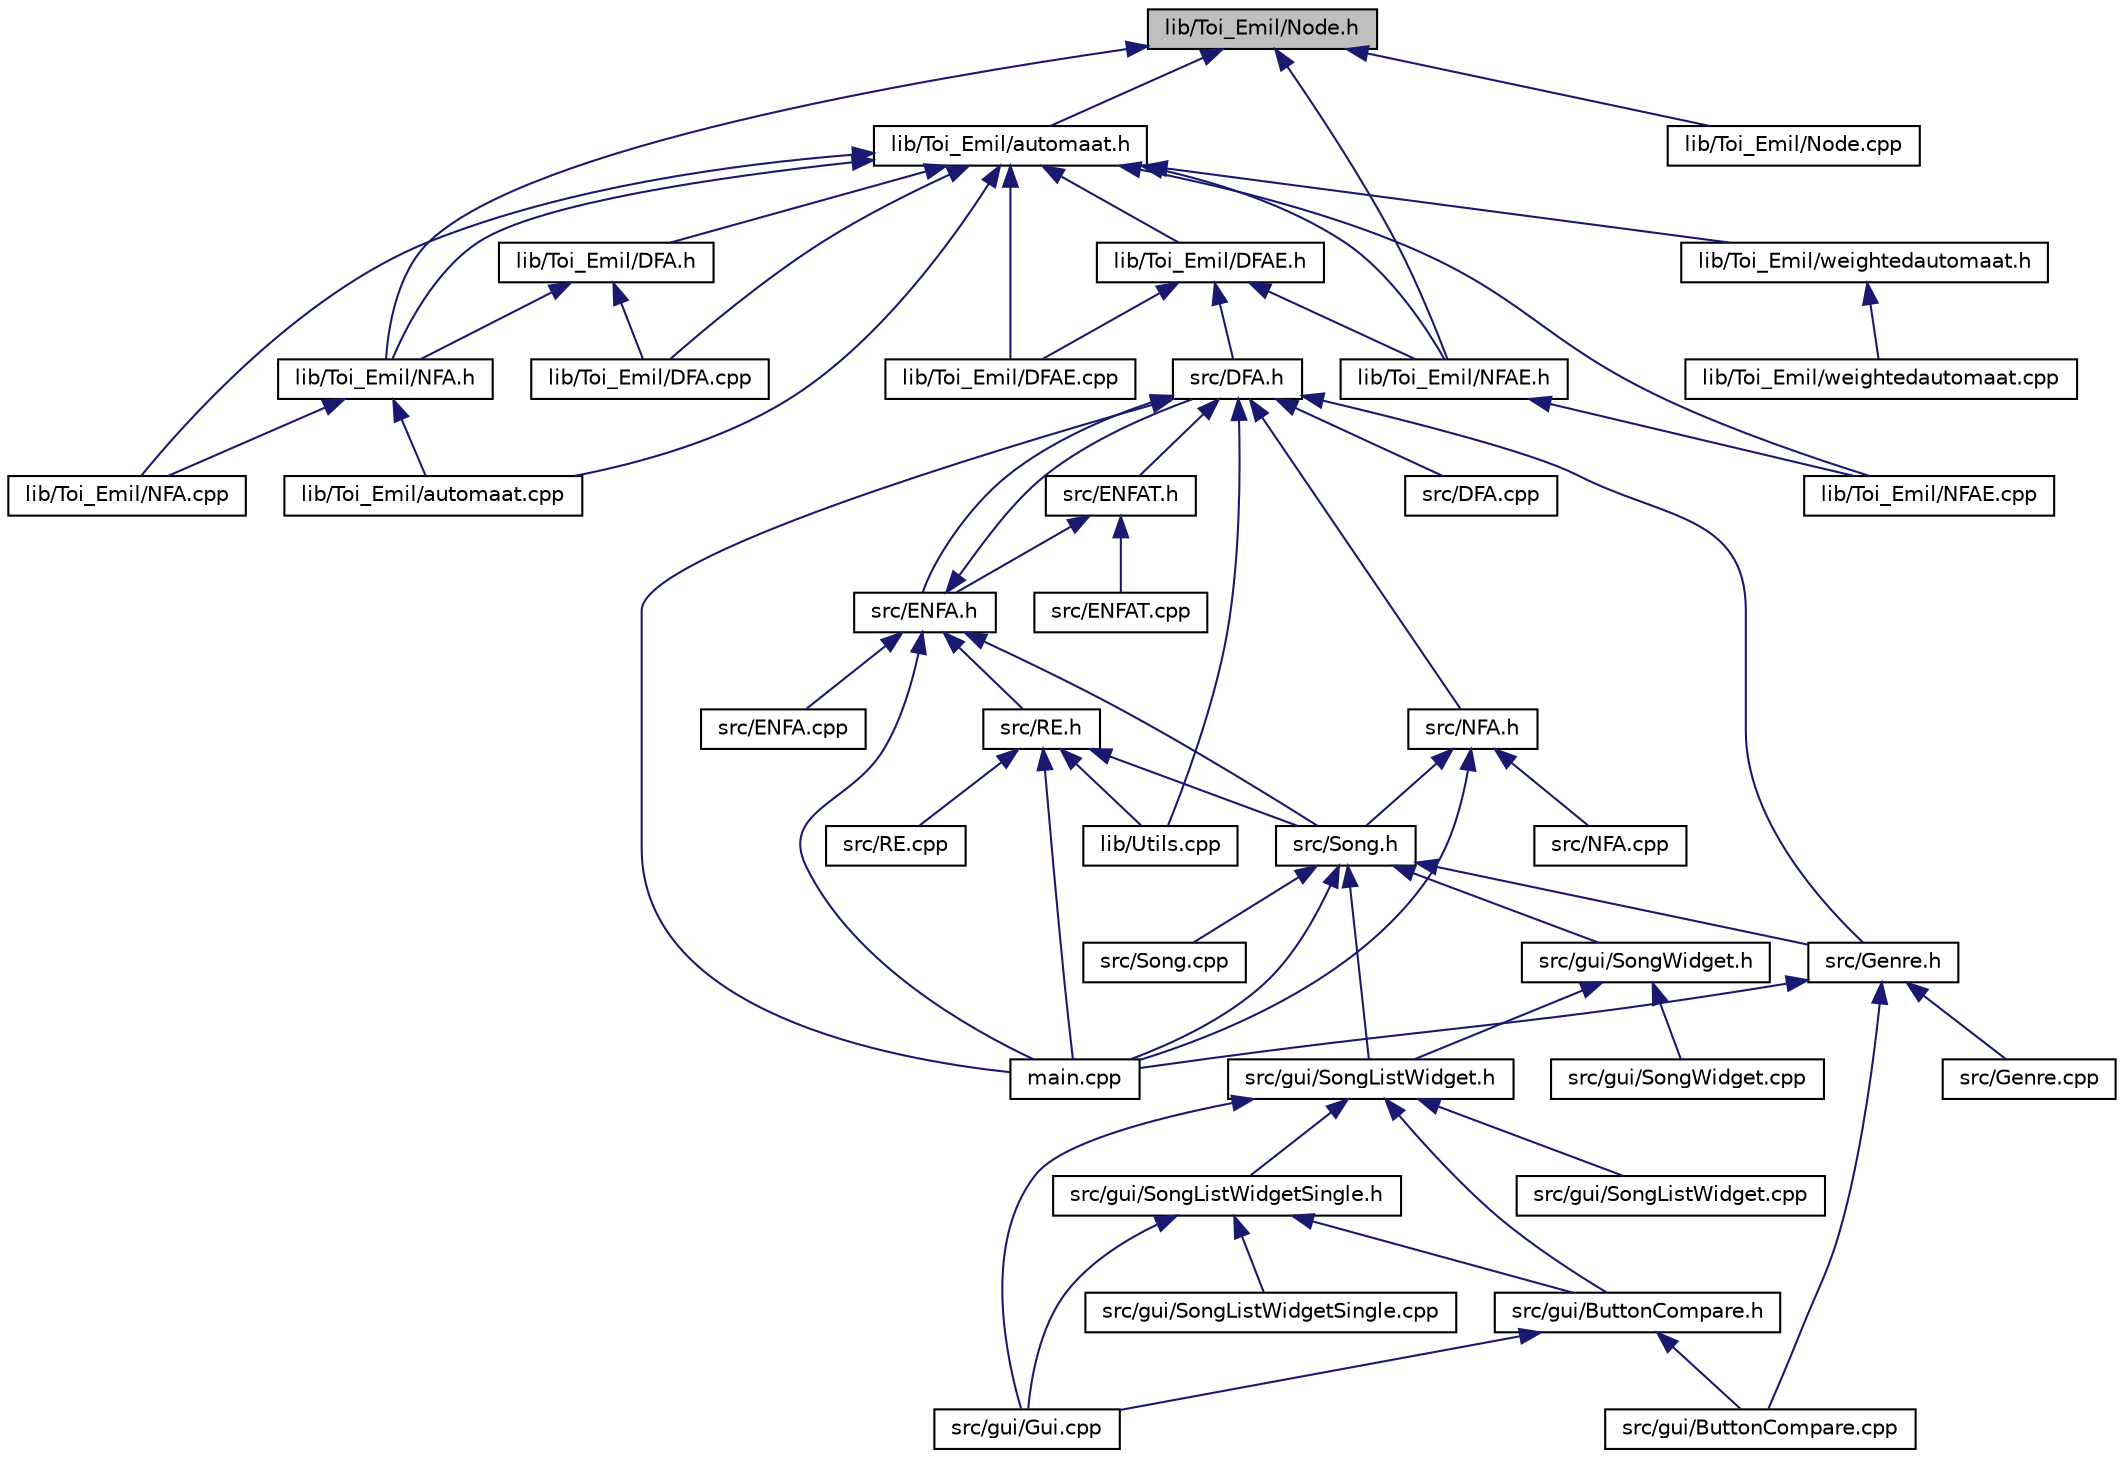 digraph "lib/Toi_Emil/Node.h"
{
 // LATEX_PDF_SIZE
  edge [fontname="Helvetica",fontsize="10",labelfontname="Helvetica",labelfontsize="10"];
  node [fontname="Helvetica",fontsize="10",shape=record];
  Node1 [label="lib/Toi_Emil/Node.h",height=0.2,width=0.4,color="black", fillcolor="grey75", style="filled", fontcolor="black",tooltip=" "];
  Node1 -> Node2 [dir="back",color="midnightblue",fontsize="10",style="solid",fontname="Helvetica"];
  Node2 [label="lib/Toi_Emil/automaat.h",height=0.2,width=0.4,color="black", fillcolor="white", style="filled",URL="$automaat_8h.html",tooltip=" "];
  Node2 -> Node3 [dir="back",color="midnightblue",fontsize="10",style="solid",fontname="Helvetica"];
  Node3 [label="lib/Toi_Emil/automaat.cpp",height=0.2,width=0.4,color="black", fillcolor="white", style="filled",URL="$automaat_8cpp.html",tooltip=" "];
  Node2 -> Node4 [dir="back",color="midnightblue",fontsize="10",style="solid",fontname="Helvetica"];
  Node4 [label="lib/Toi_Emil/NFA.h",height=0.2,width=0.4,color="black", fillcolor="white", style="filled",URL="$lib_2Toi__Emil_2NFA_8h.html",tooltip=" "];
  Node4 -> Node3 [dir="back",color="midnightblue",fontsize="10",style="solid",fontname="Helvetica"];
  Node4 -> Node5 [dir="back",color="midnightblue",fontsize="10",style="solid",fontname="Helvetica"];
  Node5 [label="lib/Toi_Emil/NFA.cpp",height=0.2,width=0.4,color="black", fillcolor="white", style="filled",URL="$lib_2Toi__Emil_2NFA_8cpp.html",tooltip=" "];
  Node2 -> Node6 [dir="back",color="midnightblue",fontsize="10",style="solid",fontname="Helvetica"];
  Node6 [label="lib/Toi_Emil/DFA.h",height=0.2,width=0.4,color="black", fillcolor="white", style="filled",URL="$lib_2Toi__Emil_2DFA_8h.html",tooltip=" "];
  Node6 -> Node4 [dir="back",color="midnightblue",fontsize="10",style="solid",fontname="Helvetica"];
  Node6 -> Node7 [dir="back",color="midnightblue",fontsize="10",style="solid",fontname="Helvetica"];
  Node7 [label="lib/Toi_Emil/DFA.cpp",height=0.2,width=0.4,color="black", fillcolor="white", style="filled",URL="$lib_2Toi__Emil_2DFA_8cpp.html",tooltip=" "];
  Node2 -> Node7 [dir="back",color="midnightblue",fontsize="10",style="solid",fontname="Helvetica"];
  Node2 -> Node8 [dir="back",color="midnightblue",fontsize="10",style="solid",fontname="Helvetica"];
  Node8 [label="lib/Toi_Emil/DFAE.h",height=0.2,width=0.4,color="black", fillcolor="white", style="filled",URL="$DFAE_8h.html",tooltip=" "];
  Node8 -> Node9 [dir="back",color="midnightblue",fontsize="10",style="solid",fontname="Helvetica"];
  Node9 [label="lib/Toi_Emil/DFAE.cpp",height=0.2,width=0.4,color="black", fillcolor="white", style="filled",URL="$DFAE_8cpp.html",tooltip=" "];
  Node8 -> Node10 [dir="back",color="midnightblue",fontsize="10",style="solid",fontname="Helvetica"];
  Node10 [label="lib/Toi_Emil/NFAE.h",height=0.2,width=0.4,color="black", fillcolor="white", style="filled",URL="$NFAE_8h.html",tooltip=" "];
  Node10 -> Node11 [dir="back",color="midnightblue",fontsize="10",style="solid",fontname="Helvetica"];
  Node11 [label="lib/Toi_Emil/NFAE.cpp",height=0.2,width=0.4,color="black", fillcolor="white", style="filled",URL="$NFAE_8cpp.html",tooltip=" "];
  Node8 -> Node12 [dir="back",color="midnightblue",fontsize="10",style="solid",fontname="Helvetica"];
  Node12 [label="src/DFA.h",height=0.2,width=0.4,color="black", fillcolor="white", style="filled",URL="$src_2DFA_8h.html",tooltip=" "];
  Node12 -> Node13 [dir="back",color="midnightblue",fontsize="10",style="solid",fontname="Helvetica"];
  Node13 [label="src/ENFAT.h",height=0.2,width=0.4,color="black", fillcolor="white", style="filled",URL="$src_2ENFAT_8h.html",tooltip=" "];
  Node13 -> Node14 [dir="back",color="midnightblue",fontsize="10",style="solid",fontname="Helvetica"];
  Node14 [label="src/ENFA.h",height=0.2,width=0.4,color="black", fillcolor="white", style="filled",URL="$src_2ENFA_8h.html",tooltip=" "];
  Node14 -> Node15 [dir="back",color="midnightblue",fontsize="10",style="solid",fontname="Helvetica"];
  Node15 [label="src/RE.h",height=0.2,width=0.4,color="black", fillcolor="white", style="filled",URL="$src_2RE_8h.html",tooltip=" "];
  Node15 -> Node16 [dir="back",color="midnightblue",fontsize="10",style="solid",fontname="Helvetica"];
  Node16 [label="lib/Utils.cpp",height=0.2,width=0.4,color="black", fillcolor="white", style="filled",URL="$Utils_8cpp.html",tooltip=" "];
  Node15 -> Node17 [dir="back",color="midnightblue",fontsize="10",style="solid",fontname="Helvetica"];
  Node17 [label="main.cpp",height=0.2,width=0.4,color="black", fillcolor="white", style="filled",URL="$main_8cpp.html",tooltip=" "];
  Node15 -> Node18 [dir="back",color="midnightblue",fontsize="10",style="solid",fontname="Helvetica"];
  Node18 [label="src/Song.h",height=0.2,width=0.4,color="black", fillcolor="white", style="filled",URL="$src_2Song_8h.html",tooltip=" "];
  Node18 -> Node17 [dir="back",color="midnightblue",fontsize="10",style="solid",fontname="Helvetica"];
  Node18 -> Node19 [dir="back",color="midnightblue",fontsize="10",style="solid",fontname="Helvetica"];
  Node19 [label="src/Genre.h",height=0.2,width=0.4,color="black", fillcolor="white", style="filled",URL="$src_2Genre_8h.html",tooltip=" "];
  Node19 -> Node17 [dir="back",color="midnightblue",fontsize="10",style="solid",fontname="Helvetica"];
  Node19 -> Node20 [dir="back",color="midnightblue",fontsize="10",style="solid",fontname="Helvetica"];
  Node20 [label="src/Genre.cpp",height=0.2,width=0.4,color="black", fillcolor="white", style="filled",URL="$src_2Genre_8cpp.html",tooltip=" "];
  Node19 -> Node21 [dir="back",color="midnightblue",fontsize="10",style="solid",fontname="Helvetica"];
  Node21 [label="src/gui/ButtonCompare.cpp",height=0.2,width=0.4,color="black", fillcolor="white", style="filled",URL="$ButtonCompare_8cpp.html",tooltip=" "];
  Node18 -> Node22 [dir="back",color="midnightblue",fontsize="10",style="solid",fontname="Helvetica"];
  Node22 [label="src/gui/SongListWidget.h",height=0.2,width=0.4,color="black", fillcolor="white", style="filled",URL="$SongListWidget_8h.html",tooltip=" "];
  Node22 -> Node23 [dir="back",color="midnightblue",fontsize="10",style="solid",fontname="Helvetica"];
  Node23 [label="src/gui/ButtonCompare.h",height=0.2,width=0.4,color="black", fillcolor="white", style="filled",URL="$ButtonCompare_8h.html",tooltip=" "];
  Node23 -> Node21 [dir="back",color="midnightblue",fontsize="10",style="solid",fontname="Helvetica"];
  Node23 -> Node24 [dir="back",color="midnightblue",fontsize="10",style="solid",fontname="Helvetica"];
  Node24 [label="src/gui/Gui.cpp",height=0.2,width=0.4,color="black", fillcolor="white", style="filled",URL="$Gui_8cpp.html",tooltip=" "];
  Node22 -> Node25 [dir="back",color="midnightblue",fontsize="10",style="solid",fontname="Helvetica"];
  Node25 [label="src/gui/SongListWidgetSingle.h",height=0.2,width=0.4,color="black", fillcolor="white", style="filled",URL="$SongListWidgetSingle_8h.html",tooltip=" "];
  Node25 -> Node23 [dir="back",color="midnightblue",fontsize="10",style="solid",fontname="Helvetica"];
  Node25 -> Node24 [dir="back",color="midnightblue",fontsize="10",style="solid",fontname="Helvetica"];
  Node25 -> Node26 [dir="back",color="midnightblue",fontsize="10",style="solid",fontname="Helvetica"];
  Node26 [label="src/gui/SongListWidgetSingle.cpp",height=0.2,width=0.4,color="black", fillcolor="white", style="filled",URL="$SongListWidgetSingle_8cpp.html",tooltip=" "];
  Node22 -> Node24 [dir="back",color="midnightblue",fontsize="10",style="solid",fontname="Helvetica"];
  Node22 -> Node27 [dir="back",color="midnightblue",fontsize="10",style="solid",fontname="Helvetica"];
  Node27 [label="src/gui/SongListWidget.cpp",height=0.2,width=0.4,color="black", fillcolor="white", style="filled",URL="$SongListWidget_8cpp.html",tooltip=" "];
  Node18 -> Node28 [dir="back",color="midnightblue",fontsize="10",style="solid",fontname="Helvetica"];
  Node28 [label="src/gui/SongWidget.h",height=0.2,width=0.4,color="black", fillcolor="white", style="filled",URL="$SongWidget_8h.html",tooltip=" "];
  Node28 -> Node22 [dir="back",color="midnightblue",fontsize="10",style="solid",fontname="Helvetica"];
  Node28 -> Node29 [dir="back",color="midnightblue",fontsize="10",style="solid",fontname="Helvetica"];
  Node29 [label="src/gui/SongWidget.cpp",height=0.2,width=0.4,color="black", fillcolor="white", style="filled",URL="$SongWidget_8cpp.html",tooltip=" "];
  Node18 -> Node30 [dir="back",color="midnightblue",fontsize="10",style="solid",fontname="Helvetica"];
  Node30 [label="src/Song.cpp",height=0.2,width=0.4,color="black", fillcolor="white", style="filled",URL="$src_2Song_8cpp.html",tooltip=" "];
  Node15 -> Node31 [dir="back",color="midnightblue",fontsize="10",style="solid",fontname="Helvetica"];
  Node31 [label="src/RE.cpp",height=0.2,width=0.4,color="black", fillcolor="white", style="filled",URL="$src_2RE_8cpp.html",tooltip=" "];
  Node14 -> Node12 [dir="back",color="midnightblue",fontsize="10",style="solid",fontname="Helvetica"];
  Node14 -> Node17 [dir="back",color="midnightblue",fontsize="10",style="solid",fontname="Helvetica"];
  Node14 -> Node32 [dir="back",color="midnightblue",fontsize="10",style="solid",fontname="Helvetica"];
  Node32 [label="src/ENFA.cpp",height=0.2,width=0.4,color="black", fillcolor="white", style="filled",URL="$src_2ENFA_8cpp.html",tooltip=" "];
  Node14 -> Node18 [dir="back",color="midnightblue",fontsize="10",style="solid",fontname="Helvetica"];
  Node13 -> Node33 [dir="back",color="midnightblue",fontsize="10",style="solid",fontname="Helvetica"];
  Node33 [label="src/ENFAT.cpp",height=0.2,width=0.4,color="black", fillcolor="white", style="filled",URL="$src_2ENFAT_8cpp.html",tooltip=" "];
  Node12 -> Node14 [dir="back",color="midnightblue",fontsize="10",style="solid",fontname="Helvetica"];
  Node12 -> Node16 [dir="back",color="midnightblue",fontsize="10",style="solid",fontname="Helvetica"];
  Node12 -> Node17 [dir="back",color="midnightblue",fontsize="10",style="solid",fontname="Helvetica"];
  Node12 -> Node34 [dir="back",color="midnightblue",fontsize="10",style="solid",fontname="Helvetica"];
  Node34 [label="src/DFA.cpp",height=0.2,width=0.4,color="black", fillcolor="white", style="filled",URL="$src_2DFA_8cpp.html",tooltip=" "];
  Node12 -> Node35 [dir="back",color="midnightblue",fontsize="10",style="solid",fontname="Helvetica"];
  Node35 [label="src/NFA.h",height=0.2,width=0.4,color="black", fillcolor="white", style="filled",URL="$src_2NFA_8h.html",tooltip=" "];
  Node35 -> Node17 [dir="back",color="midnightblue",fontsize="10",style="solid",fontname="Helvetica"];
  Node35 -> Node18 [dir="back",color="midnightblue",fontsize="10",style="solid",fontname="Helvetica"];
  Node35 -> Node36 [dir="back",color="midnightblue",fontsize="10",style="solid",fontname="Helvetica"];
  Node36 [label="src/NFA.cpp",height=0.2,width=0.4,color="black", fillcolor="white", style="filled",URL="$src_2NFA_8cpp.html",tooltip=" "];
  Node12 -> Node19 [dir="back",color="midnightblue",fontsize="10",style="solid",fontname="Helvetica"];
  Node2 -> Node9 [dir="back",color="midnightblue",fontsize="10",style="solid",fontname="Helvetica"];
  Node2 -> Node5 [dir="back",color="midnightblue",fontsize="10",style="solid",fontname="Helvetica"];
  Node2 -> Node11 [dir="back",color="midnightblue",fontsize="10",style="solid",fontname="Helvetica"];
  Node2 -> Node10 [dir="back",color="midnightblue",fontsize="10",style="solid",fontname="Helvetica"];
  Node2 -> Node37 [dir="back",color="midnightblue",fontsize="10",style="solid",fontname="Helvetica"];
  Node37 [label="lib/Toi_Emil/weightedautomaat.h",height=0.2,width=0.4,color="black", fillcolor="white", style="filled",URL="$weightedautomaat_8h.html",tooltip=" "];
  Node37 -> Node38 [dir="back",color="midnightblue",fontsize="10",style="solid",fontname="Helvetica"];
  Node38 [label="lib/Toi_Emil/weightedautomaat.cpp",height=0.2,width=0.4,color="black", fillcolor="white", style="filled",URL="$weightedautomaat_8cpp.html",tooltip=" "];
  Node1 -> Node4 [dir="back",color="midnightblue",fontsize="10",style="solid",fontname="Helvetica"];
  Node1 -> Node10 [dir="back",color="midnightblue",fontsize="10",style="solid",fontname="Helvetica"];
  Node1 -> Node39 [dir="back",color="midnightblue",fontsize="10",style="solid",fontname="Helvetica"];
  Node39 [label="lib/Toi_Emil/Node.cpp",height=0.2,width=0.4,color="black", fillcolor="white", style="filled",URL="$Node_8cpp.html",tooltip=" "];
}
